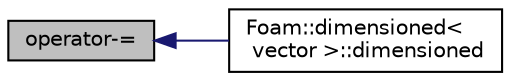 digraph "operator-="
{
  bgcolor="transparent";
  edge [fontname="Helvetica",fontsize="10",labelfontname="Helvetica",labelfontsize="10"];
  node [fontname="Helvetica",fontsize="10",shape=record];
  rankdir="LR";
  Node19714 [label="operator-=",height=0.2,width=0.4,color="black", fillcolor="grey75", style="filled", fontcolor="black"];
  Node19714 -> Node19715 [dir="back",color="midnightblue",fontsize="10",style="solid",fontname="Helvetica"];
  Node19715 [label="Foam::dimensioned\<\l vector \>::dimensioned",height=0.2,width=0.4,color="black",URL="$a27473.html#a97d65bea54a56a86a6ee89c657ffd9cf",tooltip="Construct given a value (creates dimensionless value). "];
}
